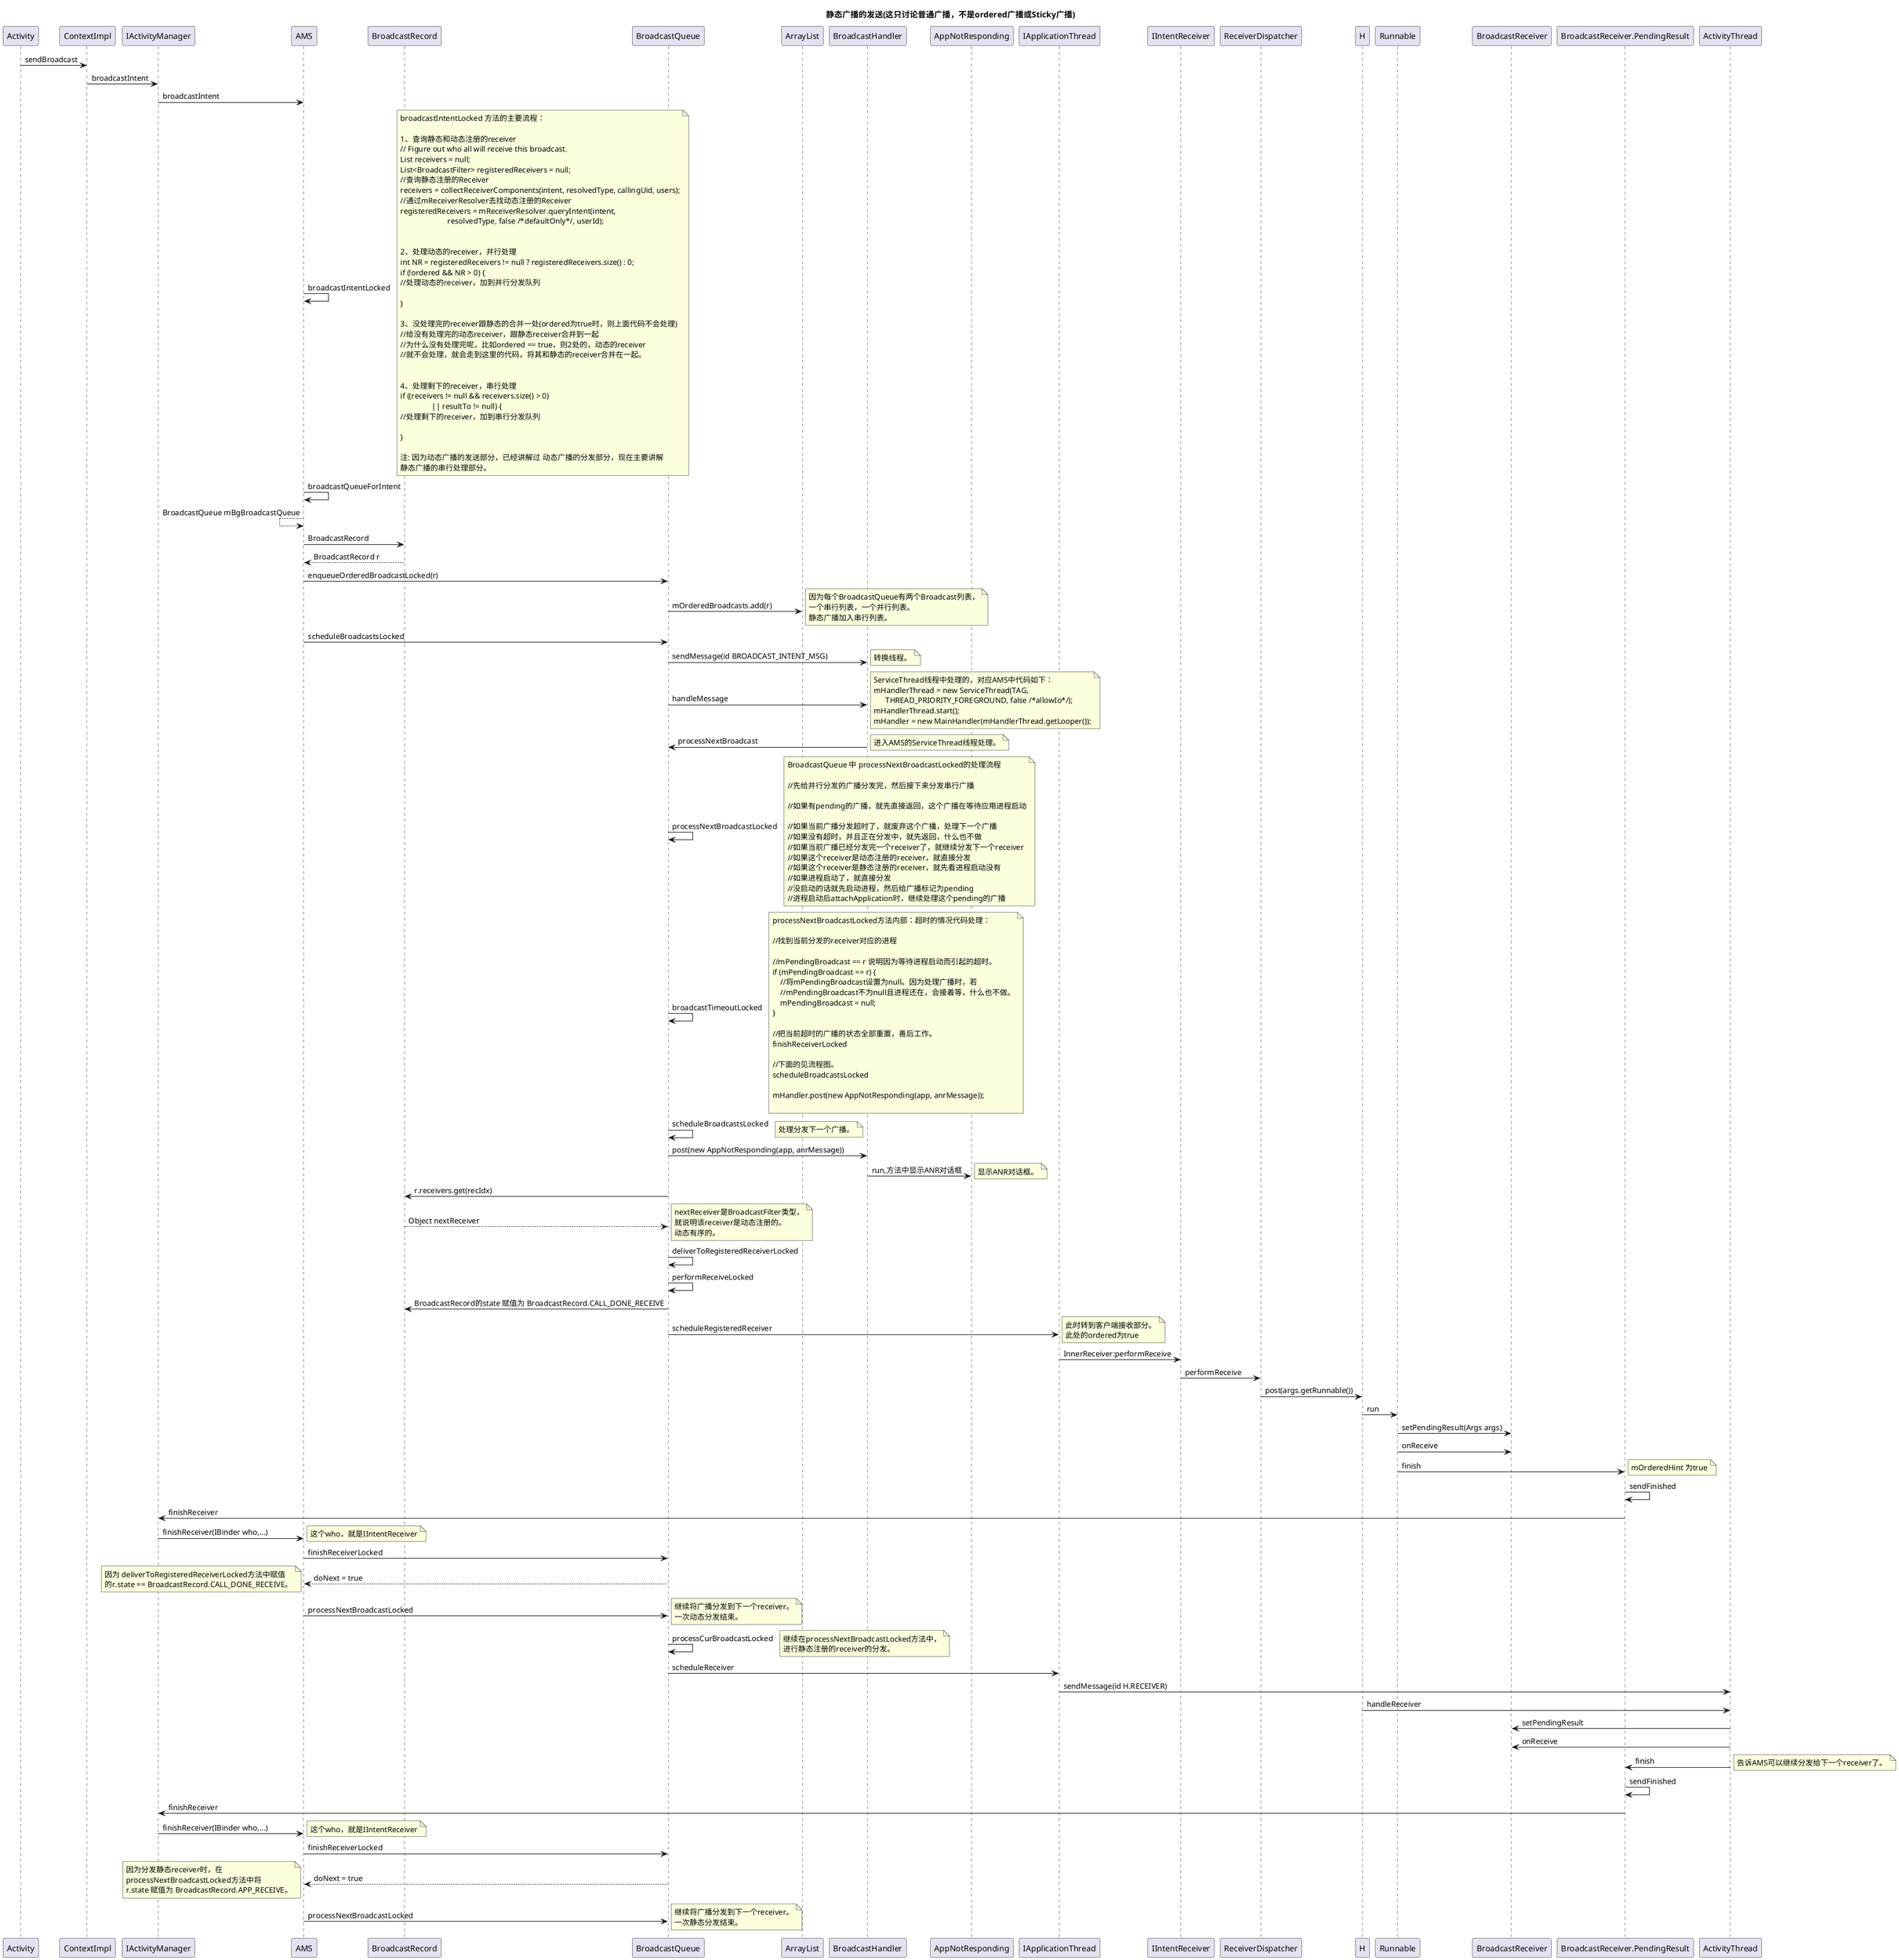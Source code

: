 @startuml
title 静态广播的发送(这只讨论普通广播，不是ordered广播或Sticky广播)

Activity -> ContextImpl : sendBroadcast

ContextImpl -> IActivityManager : broadcastIntent

IActivityManager -> AMS : broadcastIntent

AMS -> AMS : broadcastIntentLocked
note right
broadcastIntentLocked 方法的主要流程：

1、查询静态和动态注册的receiver
// Figure out who all will receive this broadcast.
List receivers = null;
List<BroadcastFilter> registeredReceivers = null;
//查询静态注册的Receiver
receivers = collectReceiverComponents(intent, resolvedType, callingUid, users);
//通过mReceiverResolver去找动态注册的Receiver
registeredReceivers = mReceiverResolver.queryIntent(intent,
                        resolvedType, false /*defaultOnly*/, userId);


2、处理动态的receiver，并行处理
int NR = registeredReceivers != null ? registeredReceivers.size() : 0;
if (!ordered && NR > 0) {
//处理动态的receiver，加到并行分发队列

}

3、没处理完的receiver跟静态的合并一处(ordered为true时，则上面代码不会处理)
//给没有处理完的动态receiver，跟静态receiver合并到一起
//为什么没有处理完呢，比如ordered == true，则2处的，动态的receiver
//就不会处理，就会走到这里的代码，将其和静态的receiver合并在一起。


4、处理剩下的receiver，串行处理
if ((receivers != null && receivers.size() > 0)
                || resultTo != null) {
//处理剩下的receiver，加到串行分发队列

}

注: 因为动态广播的发送部分，已经讲解过 动态广播的分发部分，现在主要讲解
静态广播的串行处理部分。
end note
'if ((receivers != null && receivers.size() > 0)
 '                || resultTo != null) {
 '            BroadcastQueue queue = broadcastQueueForIntent(intent);
 '            BroadcastRecord r = new BroadcastRecord(queue, intent, callerApp,
 '                    callerPackage, callingPid, callingUid, callerInstantApp, resolvedType,
 '                    requiredPermissions, appOp, brOptions, receivers, resultTo, resultCode,
 '                    resultData, resultExtras, ordered, sticky, false, userId);
 '                queue.enqueueOrderedBroadcastLocked(r);
 '                queue.scheduleBroadcastsLocked();
 '}

AMS -> AMS : broadcastQueueForIntent
AMS <-- AMS : BroadcastQueue mBgBroadcastQueue

AMS -> BroadcastRecord : BroadcastRecord
AMS <-- BroadcastRecord : BroadcastRecord r

AMS -> BroadcastQueue : enqueueOrderedBroadcastLocked(r)

BroadcastQueue -> ArrayList : mOrderedBroadcasts.add(r)
note right
因为每个BroadcastQueue有两个Broadcast列表，
一个串行列表，一个并行列表。
静态广播加入串行列表。
end note

AMS -> BroadcastQueue : scheduleBroadcastsLocked

BroadcastQueue -> BroadcastHandler : sendMessage(id BROADCAST_INTENT_MSG)
note right
转换线程。
end note

BroadcastQueue -> BroadcastHandler : handleMessage
note right
ServiceThread线程中处理的，对应AMS中代码如下：
mHandlerThread = new ServiceThread(TAG,
      THREAD_PRIORITY_FOREGROUND, false /*allowIo*/);
mHandlerThread.start();
mHandler = new MainHandler(mHandlerThread.getLooper());
end note

BroadcastHandler -> BroadcastQueue : processNextBroadcast
note right
进入AMS的ServiceThread线程处理。
end note

BroadcastQueue -> BroadcastQueue : processNextBroadcastLocked
note right
BroadcastQueue 中 processNextBroadcastLocked的处理流程

//先给并行分发的广播分发完，然后接下来分发串行广播

//如果有pending的广播，就先直接返回，这个广播在等待应用进程启动

//如果当前广播分发超时了，就废弃这个广播，处理下一个广播
//如果没有超时，并且正在分发中，就先返回，什么也不做
//如果当前广播已经分发完一个receiver了，就继续分发下一个receiver
//如果这个receiver是动态注册的receiver，就直接分发
//如果这个receiver是静态注册的receiver，就先看进程启动没有
//如果进程启动了，就直接分发
//没启动的话就先启动进程，然后给广播标记为pending
//进程启动后attachApplication时，继续处理这个pending的广播
end note

BroadcastQueue -> BroadcastQueue : broadcastTimeoutLocked
note right
processNextBroadcastLocked方法内部：超时的情况代码处理：

//找到当前分发的receiver对应的进程

//mPendingBroadcast == r 说明因为等待进程启动而引起的超时。
if (mPendingBroadcast == r) {
    //将mPendingBroadcast设置为null。因为处理广播时，若
    //mPendingBroadcast不为null且进程还在，会接着等，什么也不做。
    mPendingBroadcast = null;
}

//把当前超时的广播的状态全部重置，善后工作。
finishReceiverLocked

//下面的见流程图。
scheduleBroadcastsLocked

mHandler.post(new AppNotResponding(app, anrMessage));

end note
BroadcastQueue -> BroadcastQueue : scheduleBroadcastsLocked
note right
处理分发下一个广播。
end note

BroadcastQueue -> BroadcastHandler : post(new AppNotResponding(app, anrMessage))

BroadcastHandler -> AppNotResponding : run,方法中显示ANR对话框
note right
显示ANR对话框。
end note

'r.state != BroadcastRecord.IDLE 说明有receiver正在分发。

'next，继续分发下一个receiver

BroadcastQueue -> BroadcastRecord : r.receivers.get(recIdx)

'动态分发，begin
BroadcastQueue <-- BroadcastRecord : Object nextReceiver
note right
nextReceiver是BroadcastFilter类型，
就说明该receiver是动态注册的。
动态有序的。
end note

BroadcastQueue -> BroadcastQueue : deliverToRegisteredReceiverLocked

BroadcastQueue -> BroadcastQueue : performReceiveLocked

BroadcastQueue -> BroadcastRecord : BroadcastRecord的state 赋值为 BroadcastRecord.CALL_DONE_RECEIVE

BroadcastQueue -> IApplicationThread : scheduleRegisteredReceiver
note right
此时转到客户端接收部分。
此处的ordered为true
end note

IApplicationThread -> IIntentReceiver : InnerReceiver:performReceive

IIntentReceiver -> ReceiverDispatcher : performReceive

ReceiverDispatcher -> H : post(args.getRunnable())

H -> Runnable : run

Runnable -> BroadcastReceiver : setPendingResult(Args args)

Runnable -> BroadcastReceiver : onReceive

Runnable -> BroadcastReceiver.PendingResult : finish
note right: mOrderedHint 为true

BroadcastReceiver.PendingResult -> BroadcastReceiver.PendingResult : sendFinished

BroadcastReceiver.PendingResult -> IActivityManager : finishReceiver

IActivityManager -> AMS : finishReceiver(IBinder who,...)
note right
这个who，就是IIntentReceiver
end note

AMS -> BroadcastQueue : finishReceiverLocked

AMS <-- BroadcastQueue : doNext = true
note left
因为 deliverToRegisteredReceiverLocked方法中赋值
的r.state == BroadcastRecord.CALL_DONE_RECEIVE。
end note
AMS -> BroadcastQueue : processNextBroadcastLocked
note right
继续将广播分发到下一个receiver。
一次动态分发结束。
end note

'动态分发，end

'静态分发，begin
BroadcastQueue -> BroadcastQueue : processCurBroadcastLocked
note right
继续在processNextBroadcastLocked方法中，
进行静态注册的receiver的分发。
end note

BroadcastQueue -> IApplicationThread : scheduleReceiver

IApplicationThread -> ActivityThread : sendMessage(id H.RECEIVER)

H -> ActivityThread : handleReceiver

ActivityThread -> BroadcastReceiver : setPendingResult

ActivityThread -> BroadcastReceiver : onReceive

ActivityThread -> BroadcastReceiver.PendingResult : finish
note right
告诉AMS可以继续分发给下一个receiver了。
end note
BroadcastReceiver.PendingResult -> BroadcastReceiver.PendingResult : sendFinished

BroadcastReceiver.PendingResult -> IActivityManager : finishReceiver

IActivityManager -> AMS : finishReceiver(IBinder who,...)
note right
这个who，就是IIntentReceiver
end note

AMS -> BroadcastQueue : finishReceiverLocked

AMS <-- BroadcastQueue : doNext = true
note left
因为分发静态receiver时，在
processNextBroadcastLocked方法中将
r.state 赋值为 BroadcastRecord.APP_RECEIVE。
end note
AMS -> BroadcastQueue : processNextBroadcastLocked
note right
继续将广播分发到下一个receiver。
一次静态分发结束。
end note




'静态分发，end

@enduml
